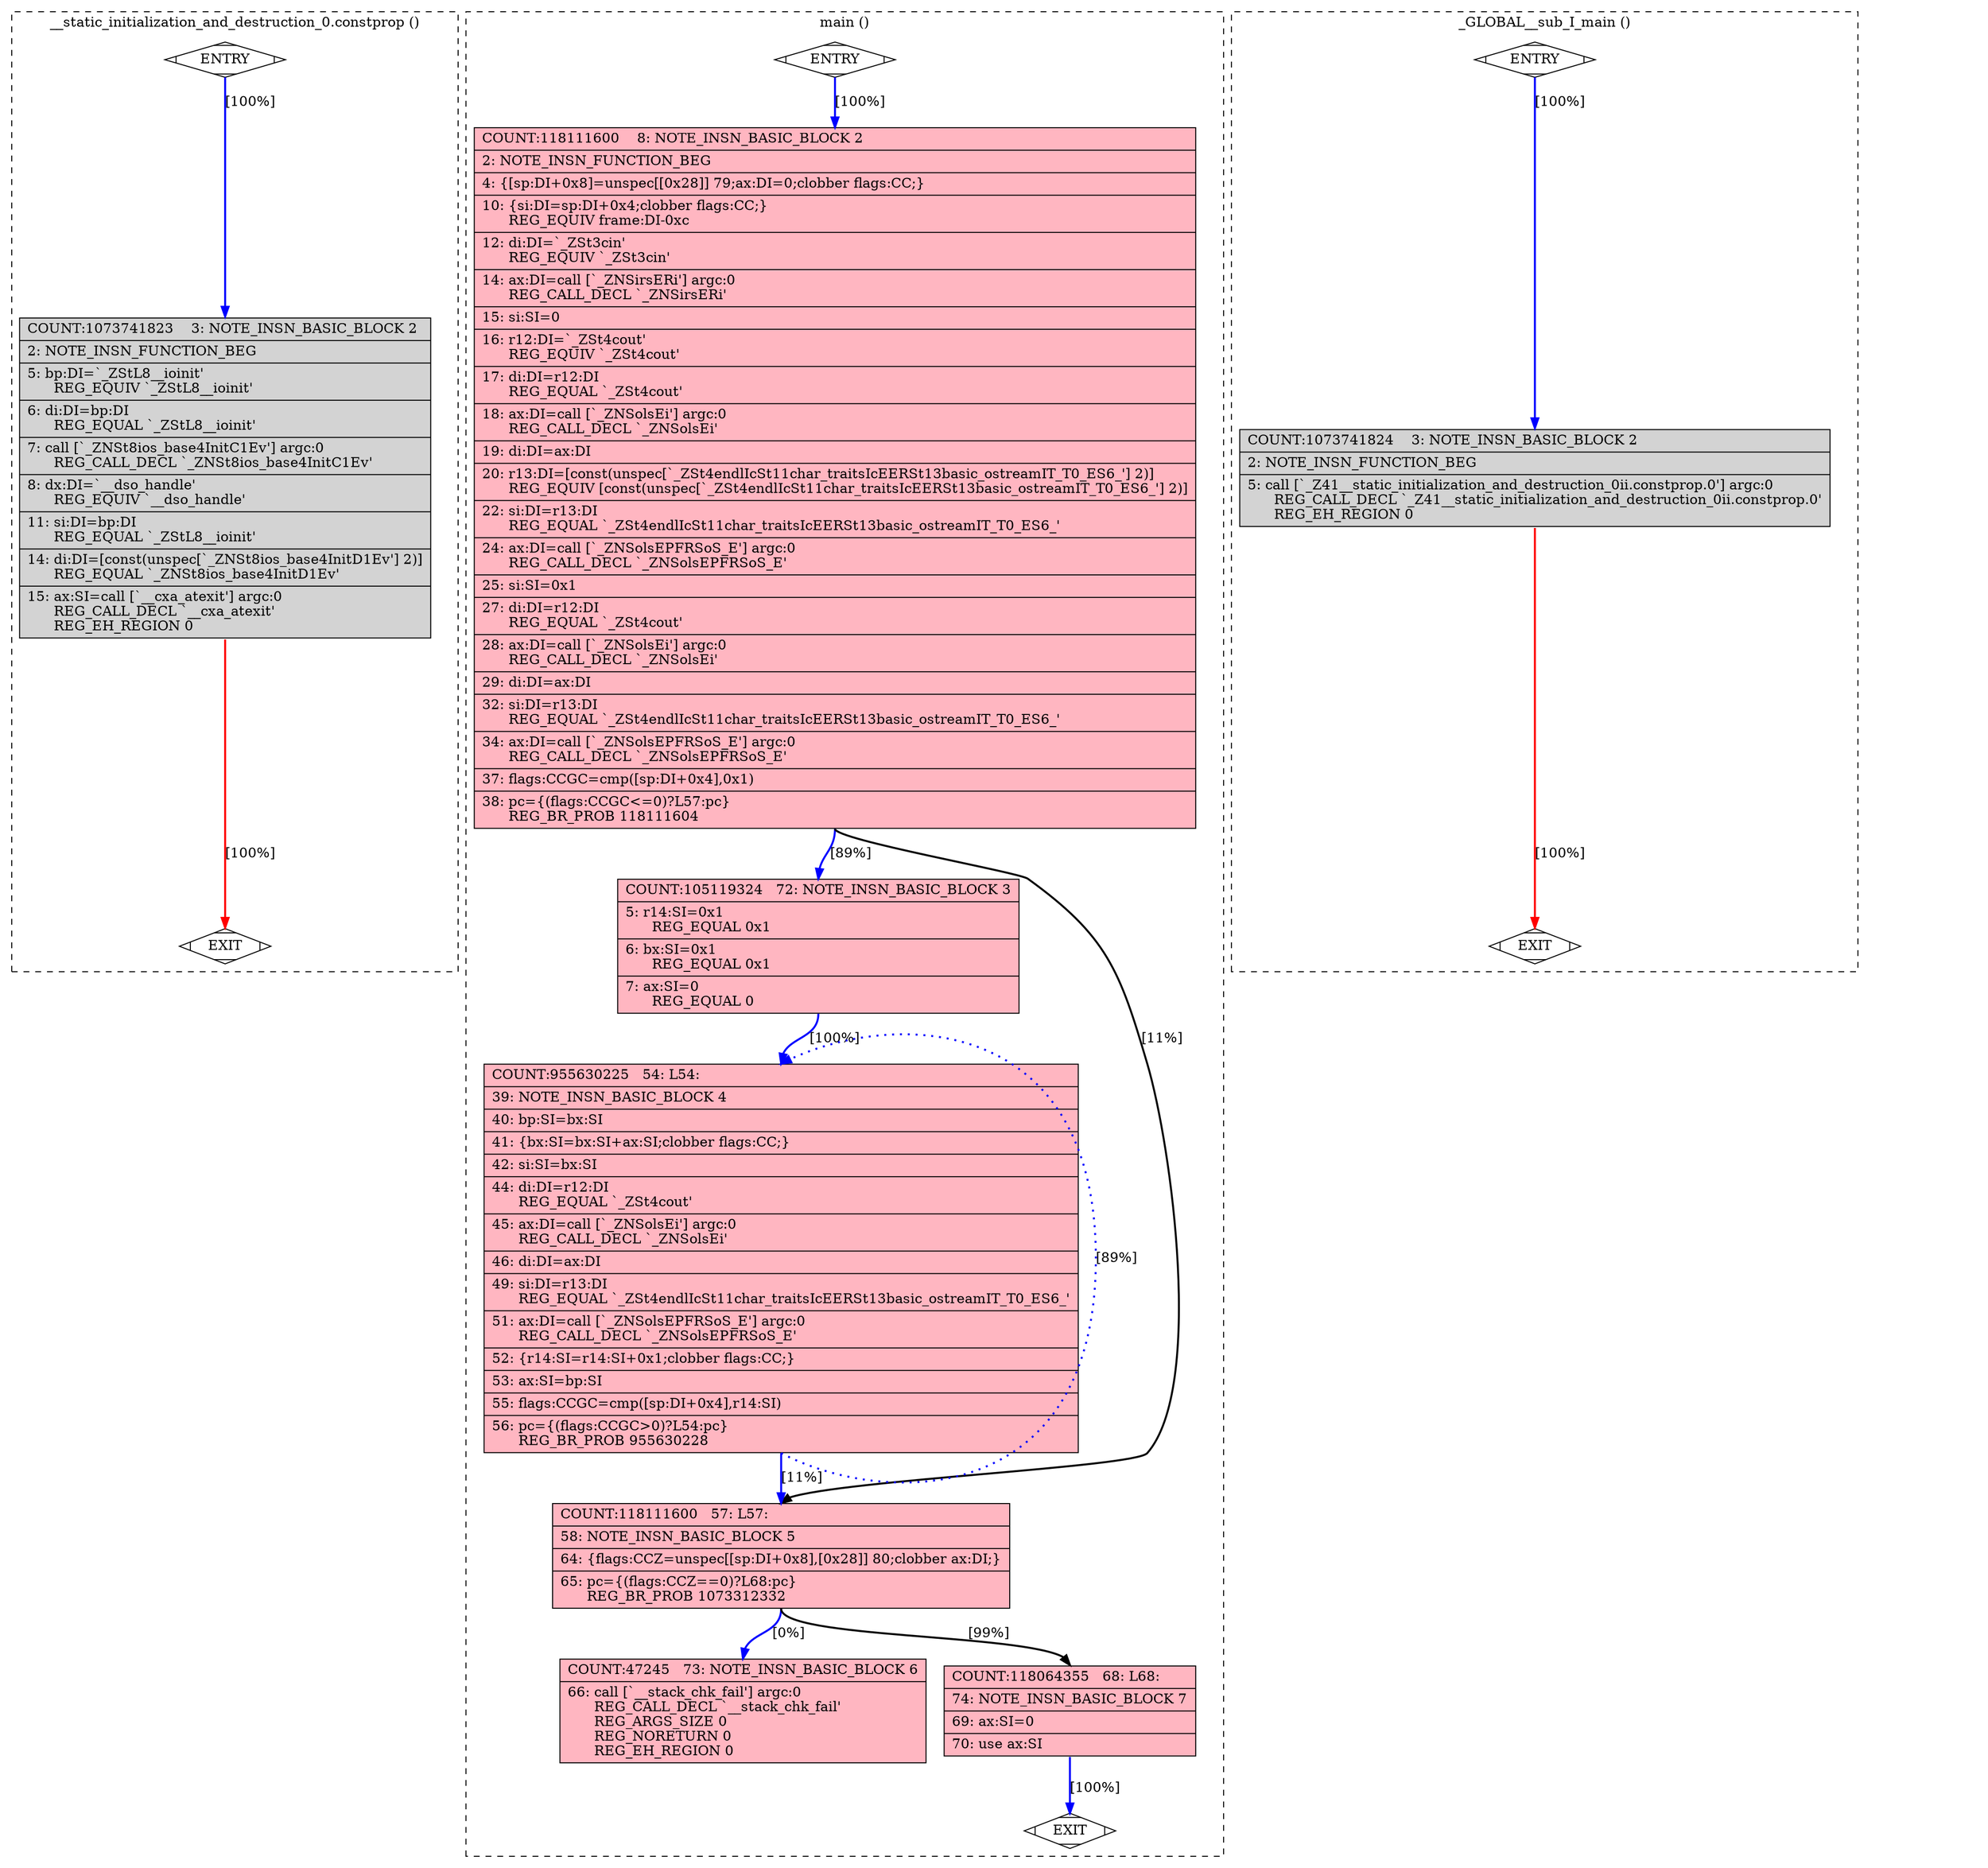 digraph "fib.cpp.297r.postreload" {
overlap=false;
subgraph "cluster___static_initialization_and_destruction_0.constprop" {
	style="dashed";
	color="black";
	label="__static_initialization_and_destruction_0.constprop ()";
	fn_2280_basic_block_0 [shape=Mdiamond,style=filled,fillcolor=white,label="ENTRY"];

	fn_2280_basic_block_2 [shape=record,style=filled,fillcolor=lightgrey,label="{COUNT:1073741823\ \ \ \ 3:\ NOTE_INSN_BASIC_BLOCK\ 2\l\
|\ \ \ \ 2:\ NOTE_INSN_FUNCTION_BEG\l\
|\ \ \ \ 5:\ bp:DI=`_ZStL8__ioinit'\l\
\ \ \ \ \ \ REG_EQUIV\ `_ZStL8__ioinit'\l\
|\ \ \ \ 6:\ di:DI=bp:DI\l\
\ \ \ \ \ \ REG_EQUAL\ `_ZStL8__ioinit'\l\
|\ \ \ \ 7:\ call\ [`_ZNSt8ios_base4InitC1Ev']\ argc:0\l\
\ \ \ \ \ \ REG_CALL_DECL\ `_ZNSt8ios_base4InitC1Ev'\l\
|\ \ \ \ 8:\ dx:DI=`__dso_handle'\l\
\ \ \ \ \ \ REG_EQUIV\ `__dso_handle'\l\
|\ \ \ 11:\ si:DI=bp:DI\l\
\ \ \ \ \ \ REG_EQUAL\ `_ZStL8__ioinit'\l\
|\ \ \ 14:\ di:DI=[const(unspec[`_ZNSt8ios_base4InitD1Ev']\ 2)]\l\
\ \ \ \ \ \ REG_EQUAL\ `_ZNSt8ios_base4InitD1Ev'\l\
|\ \ \ 15:\ ax:SI=call\ [`__cxa_atexit']\ argc:0\l\
\ \ \ \ \ \ REG_CALL_DECL\ `__cxa_atexit'\l\
\ \ \ \ \ \ REG_EH_REGION\ 0\l\
}"];

	fn_2280_basic_block_1 [shape=Mdiamond,style=filled,fillcolor=white,label="EXIT"];

	fn_2280_basic_block_0:s -> fn_2280_basic_block_2:n [style="solid,bold",color=blue,weight=100,constraint=true,label="[100%]"];
	fn_2280_basic_block_2:s -> fn_2280_basic_block_1:n [style="solid,bold",color=red,weight=10,constraint=true,label="[100%]"];
	fn_2280_basic_block_0:s -> fn_2280_basic_block_1:n [style="invis",constraint=true];
}
subgraph "cluster_main" {
	style="dashed";
	color="black";
	label="main ()";
	fn_1778_basic_block_0 [shape=Mdiamond,style=filled,fillcolor=white,label="ENTRY"];

	fn_1778_basic_block_2 [shape=record,style=filled,fillcolor=lightpink,label="{COUNT:118111600\ \ \ \ 8:\ NOTE_INSN_BASIC_BLOCK\ 2\l\
|\ \ \ \ 2:\ NOTE_INSN_FUNCTION_BEG\l\
|\ \ \ \ 4:\ \{[sp:DI+0x8]=unspec[[0x28]]\ 79;ax:DI=0;clobber\ flags:CC;\}\l\
|\ \ \ 10:\ \{si:DI=sp:DI+0x4;clobber\ flags:CC;\}\l\
\ \ \ \ \ \ REG_EQUIV\ frame:DI-0xc\l\
|\ \ \ 12:\ di:DI=`_ZSt3cin'\l\
\ \ \ \ \ \ REG_EQUIV\ `_ZSt3cin'\l\
|\ \ \ 14:\ ax:DI=call\ [`_ZNSirsERi']\ argc:0\l\
\ \ \ \ \ \ REG_CALL_DECL\ `_ZNSirsERi'\l\
|\ \ \ 15:\ si:SI=0\l\
|\ \ \ 16:\ r12:DI=`_ZSt4cout'\l\
\ \ \ \ \ \ REG_EQUIV\ `_ZSt4cout'\l\
|\ \ \ 17:\ di:DI=r12:DI\l\
\ \ \ \ \ \ REG_EQUAL\ `_ZSt4cout'\l\
|\ \ \ 18:\ ax:DI=call\ [`_ZNSolsEi']\ argc:0\l\
\ \ \ \ \ \ REG_CALL_DECL\ `_ZNSolsEi'\l\
|\ \ \ 19:\ di:DI=ax:DI\l\
|\ \ \ 20:\ r13:DI=[const(unspec[`_ZSt4endlIcSt11char_traitsIcEERSt13basic_ostreamIT_T0_ES6_']\ 2)]\l\
\ \ \ \ \ \ REG_EQUIV\ [const(unspec[`_ZSt4endlIcSt11char_traitsIcEERSt13basic_ostreamIT_T0_ES6_']\ 2)]\l\
|\ \ \ 22:\ si:DI=r13:DI\l\
\ \ \ \ \ \ REG_EQUAL\ `_ZSt4endlIcSt11char_traitsIcEERSt13basic_ostreamIT_T0_ES6_'\l\
|\ \ \ 24:\ ax:DI=call\ [`_ZNSolsEPFRSoS_E']\ argc:0\l\
\ \ \ \ \ \ REG_CALL_DECL\ `_ZNSolsEPFRSoS_E'\l\
|\ \ \ 25:\ si:SI=0x1\l\
|\ \ \ 27:\ di:DI=r12:DI\l\
\ \ \ \ \ \ REG_EQUAL\ `_ZSt4cout'\l\
|\ \ \ 28:\ ax:DI=call\ [`_ZNSolsEi']\ argc:0\l\
\ \ \ \ \ \ REG_CALL_DECL\ `_ZNSolsEi'\l\
|\ \ \ 29:\ di:DI=ax:DI\l\
|\ \ \ 32:\ si:DI=r13:DI\l\
\ \ \ \ \ \ REG_EQUAL\ `_ZSt4endlIcSt11char_traitsIcEERSt13basic_ostreamIT_T0_ES6_'\l\
|\ \ \ 34:\ ax:DI=call\ [`_ZNSolsEPFRSoS_E']\ argc:0\l\
\ \ \ \ \ \ REG_CALL_DECL\ `_ZNSolsEPFRSoS_E'\l\
|\ \ \ 37:\ flags:CCGC=cmp([sp:DI+0x4],0x1)\l\
|\ \ \ 38:\ pc=\{(flags:CCGC\<=0)?L57:pc\}\l\
\ \ \ \ \ \ REG_BR_PROB\ 118111604\l\
}"];

	fn_1778_basic_block_3 [shape=record,style=filled,fillcolor=lightpink,label="{COUNT:105119324\ \ \ 72:\ NOTE_INSN_BASIC_BLOCK\ 3\l\
|\ \ \ \ 5:\ r14:SI=0x1\l\
\ \ \ \ \ \ REG_EQUAL\ 0x1\l\
|\ \ \ \ 6:\ bx:SI=0x1\l\
\ \ \ \ \ \ REG_EQUAL\ 0x1\l\
|\ \ \ \ 7:\ ax:SI=0\l\
\ \ \ \ \ \ REG_EQUAL\ 0\l\
}"];

	fn_1778_basic_block_4 [shape=record,style=filled,fillcolor=lightpink,label="{COUNT:955630225\ \ \ 54:\ L54:\l\
|\ \ \ 39:\ NOTE_INSN_BASIC_BLOCK\ 4\l\
|\ \ \ 40:\ bp:SI=bx:SI\l\
|\ \ \ 41:\ \{bx:SI=bx:SI+ax:SI;clobber\ flags:CC;\}\l\
|\ \ \ 42:\ si:SI=bx:SI\l\
|\ \ \ 44:\ di:DI=r12:DI\l\
\ \ \ \ \ \ REG_EQUAL\ `_ZSt4cout'\l\
|\ \ \ 45:\ ax:DI=call\ [`_ZNSolsEi']\ argc:0\l\
\ \ \ \ \ \ REG_CALL_DECL\ `_ZNSolsEi'\l\
|\ \ \ 46:\ di:DI=ax:DI\l\
|\ \ \ 49:\ si:DI=r13:DI\l\
\ \ \ \ \ \ REG_EQUAL\ `_ZSt4endlIcSt11char_traitsIcEERSt13basic_ostreamIT_T0_ES6_'\l\
|\ \ \ 51:\ ax:DI=call\ [`_ZNSolsEPFRSoS_E']\ argc:0\l\
\ \ \ \ \ \ REG_CALL_DECL\ `_ZNSolsEPFRSoS_E'\l\
|\ \ \ 52:\ \{r14:SI=r14:SI+0x1;clobber\ flags:CC;\}\l\
|\ \ \ 53:\ ax:SI=bp:SI\l\
|\ \ \ 55:\ flags:CCGC=cmp([sp:DI+0x4],r14:SI)\l\
|\ \ \ 56:\ pc=\{(flags:CCGC\>0)?L54:pc\}\l\
\ \ \ \ \ \ REG_BR_PROB\ 955630228\l\
}"];

	fn_1778_basic_block_5 [shape=record,style=filled,fillcolor=lightpink,label="{COUNT:118111600\ \ \ 57:\ L57:\l\
|\ \ \ 58:\ NOTE_INSN_BASIC_BLOCK\ 5\l\
|\ \ \ 64:\ \{flags:CCZ=unspec[[sp:DI+0x8],[0x28]]\ 80;clobber\ ax:DI;\}\l\
|\ \ \ 65:\ pc=\{(flags:CCZ==0)?L68:pc\}\l\
\ \ \ \ \ \ REG_BR_PROB\ 1073312332\l\
}"];

	fn_1778_basic_block_6 [shape=record,style=filled,fillcolor=lightpink,label="{COUNT:47245\ \ \ 73:\ NOTE_INSN_BASIC_BLOCK\ 6\l\
|\ \ \ 66:\ call\ [`__stack_chk_fail']\ argc:0\l\
\ \ \ \ \ \ REG_CALL_DECL\ `__stack_chk_fail'\l\
\ \ \ \ \ \ REG_ARGS_SIZE\ 0\l\
\ \ \ \ \ \ REG_NORETURN\ 0\l\
\ \ \ \ \ \ REG_EH_REGION\ 0\l\
}"];

	fn_1778_basic_block_7 [shape=record,style=filled,fillcolor=lightpink,label="{COUNT:118064355\ \ \ 68:\ L68:\l\
|\ \ \ 74:\ NOTE_INSN_BASIC_BLOCK\ 7\l\
|\ \ \ 69:\ ax:SI=0\l\
|\ \ \ 70:\ use\ ax:SI\l\
}"];

	fn_1778_basic_block_1 [shape=Mdiamond,style=filled,fillcolor=white,label="EXIT"];

	fn_1778_basic_block_0:s -> fn_1778_basic_block_2:n [style="solid,bold",color=blue,weight=100,constraint=true,label="[100%]"];
	fn_1778_basic_block_2:s -> fn_1778_basic_block_3:n [style="solid,bold",color=blue,weight=100,constraint=true,label="[89%]"];
	fn_1778_basic_block_2:s -> fn_1778_basic_block_5:n [style="solid,bold",color=black,weight=10,constraint=true,label="[11%]"];
	fn_1778_basic_block_3:s -> fn_1778_basic_block_4:n [style="solid,bold",color=blue,weight=100,constraint=true,label="[100%]"];
	fn_1778_basic_block_4:s -> fn_1778_basic_block_4:n [style="dotted,bold",color=blue,weight=10,constraint=false,label="[89%]"];
	fn_1778_basic_block_4:s -> fn_1778_basic_block_5:n [style="solid,bold",color=blue,weight=100,constraint=true,label="[11%]"];
	fn_1778_basic_block_5:s -> fn_1778_basic_block_7:n [style="solid,bold",color=black,weight=10,constraint=true,label="[99%]"];
	fn_1778_basic_block_5:s -> fn_1778_basic_block_6:n [style="solid,bold",color=blue,weight=100,constraint=true,label="[0%]"];
	fn_1778_basic_block_7:s -> fn_1778_basic_block_1:n [style="solid,bold",color=blue,weight=100,constraint=true,label="[100%]"];
	fn_1778_basic_block_0:s -> fn_1778_basic_block_1:n [style="invis",constraint=true];
}
subgraph "cluster__GLOBAL__sub_I_main" {
	style="dashed";
	color="black";
	label="_GLOBAL__sub_I_main ()";
	fn_2279_basic_block_0 [shape=Mdiamond,style=filled,fillcolor=white,label="ENTRY"];

	fn_2279_basic_block_2 [shape=record,style=filled,fillcolor=lightgrey,label="{COUNT:1073741824\ \ \ \ 3:\ NOTE_INSN_BASIC_BLOCK\ 2\l\
|\ \ \ \ 2:\ NOTE_INSN_FUNCTION_BEG\l\
|\ \ \ \ 5:\ call\ [`_Z41__static_initialization_and_destruction_0ii.constprop.0']\ argc:0\l\
\ \ \ \ \ \ REG_CALL_DECL\ `_Z41__static_initialization_and_destruction_0ii.constprop.0'\l\
\ \ \ \ \ \ REG_EH_REGION\ 0\l\
}"];

	fn_2279_basic_block_1 [shape=Mdiamond,style=filled,fillcolor=white,label="EXIT"];

	fn_2279_basic_block_0:s -> fn_2279_basic_block_2:n [style="solid,bold",color=blue,weight=100,constraint=true,label="[100%]"];
	fn_2279_basic_block_2:s -> fn_2279_basic_block_1:n [style="solid,bold",color=red,weight=10,constraint=true,label="[100%]"];
	fn_2279_basic_block_0:s -> fn_2279_basic_block_1:n [style="invis",constraint=true];
}
}
